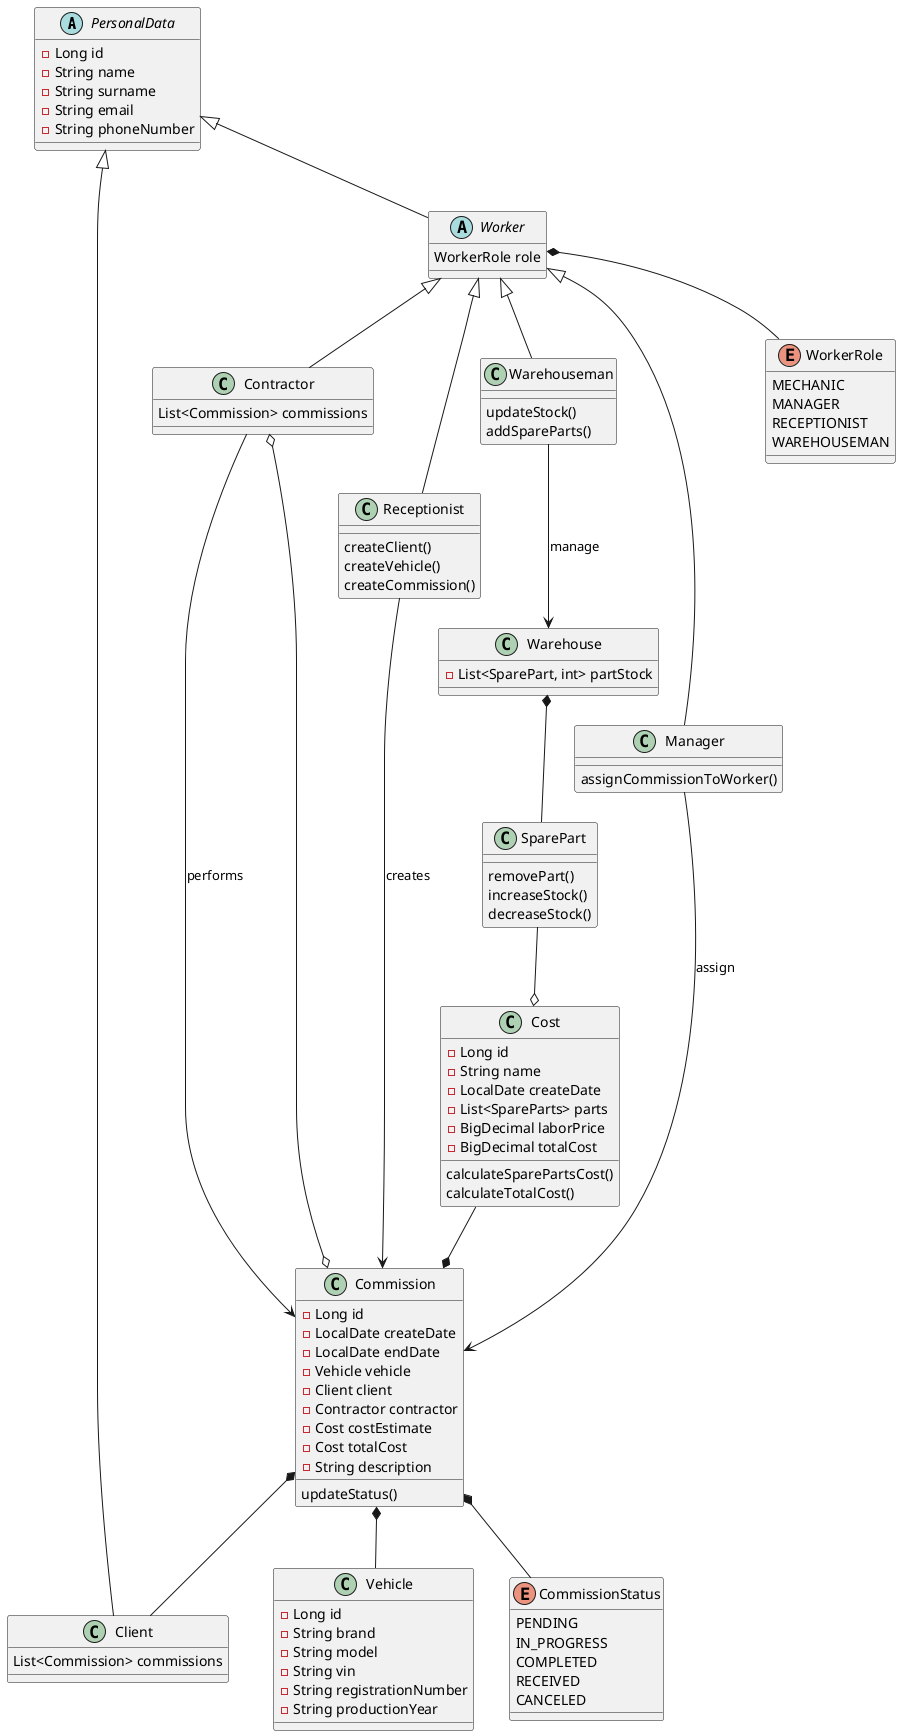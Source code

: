 @startuml
'https://plantuml.com/class-diagram

abstract class PersonalData {
    - Long id
    - String name
    - String surname
    - String email
    - String phoneNumber
}
class Client  extends PersonalData{
    List<Commission> commissions
}
abstract class Worker extends PersonalData{
    WorkerRole role
}

class Receptionist extends Worker{
     createClient()
     createVehicle()
     createCommission()

 }



class Warehouse{
    - List<SparePart, int> partStock
}

class SparePart {
    removePart()
    increaseStock()
    decreaseStock()
}

class Warehouseman extends Worker {
    updateStock()
    addSpareParts()

}

class Contractor extends Worker {
    List<Commission> commissions

}

class Manager extends Worker {
    assignCommissionToWorker()
}


class Commission {
    - Long id
    - LocalDate createDate
    - LocalDate endDate
    - Vehicle vehicle
    - Client client
    - Contractor contractor
    - Cost costEstimate
    - Cost totalCost
    - String description

    updateStatus()
}


class Vehicle {
    - Long id
    - String brand
    - String model
    - String vin
    - String registrationNumber
    - String productionYear
}



enum CommissionStatus{
    PENDING
    IN_PROGRESS
    COMPLETED
    RECEIVED
    CANCELED
}

class Cost {
    - Long id
    - String name
    - LocalDate createDate
    - List<SpareParts> parts
    - BigDecimal laborPrice
    - BigDecimal totalCost

    calculateSparePartsCost()
    calculateTotalCost()
}

enum WorkerRole {
    MECHANIC
    MANAGER
    RECEPTIONIST
    WAREHOUSEMAN
}


Warehouse *-- SparePart
SparePart --o Cost
Cost --* Commission

Commission *-- Client
Commission *-- Vehicle
Commission *-- CommissionStatus
Warehouseman --> Warehouse : "manage"

Receptionist --> Commission : "creates"

Manager --> Commission : "assign"
Worker *-- WorkerRole

Contractor o-o Commission
Contractor --> Commission : "performs"



@enduml